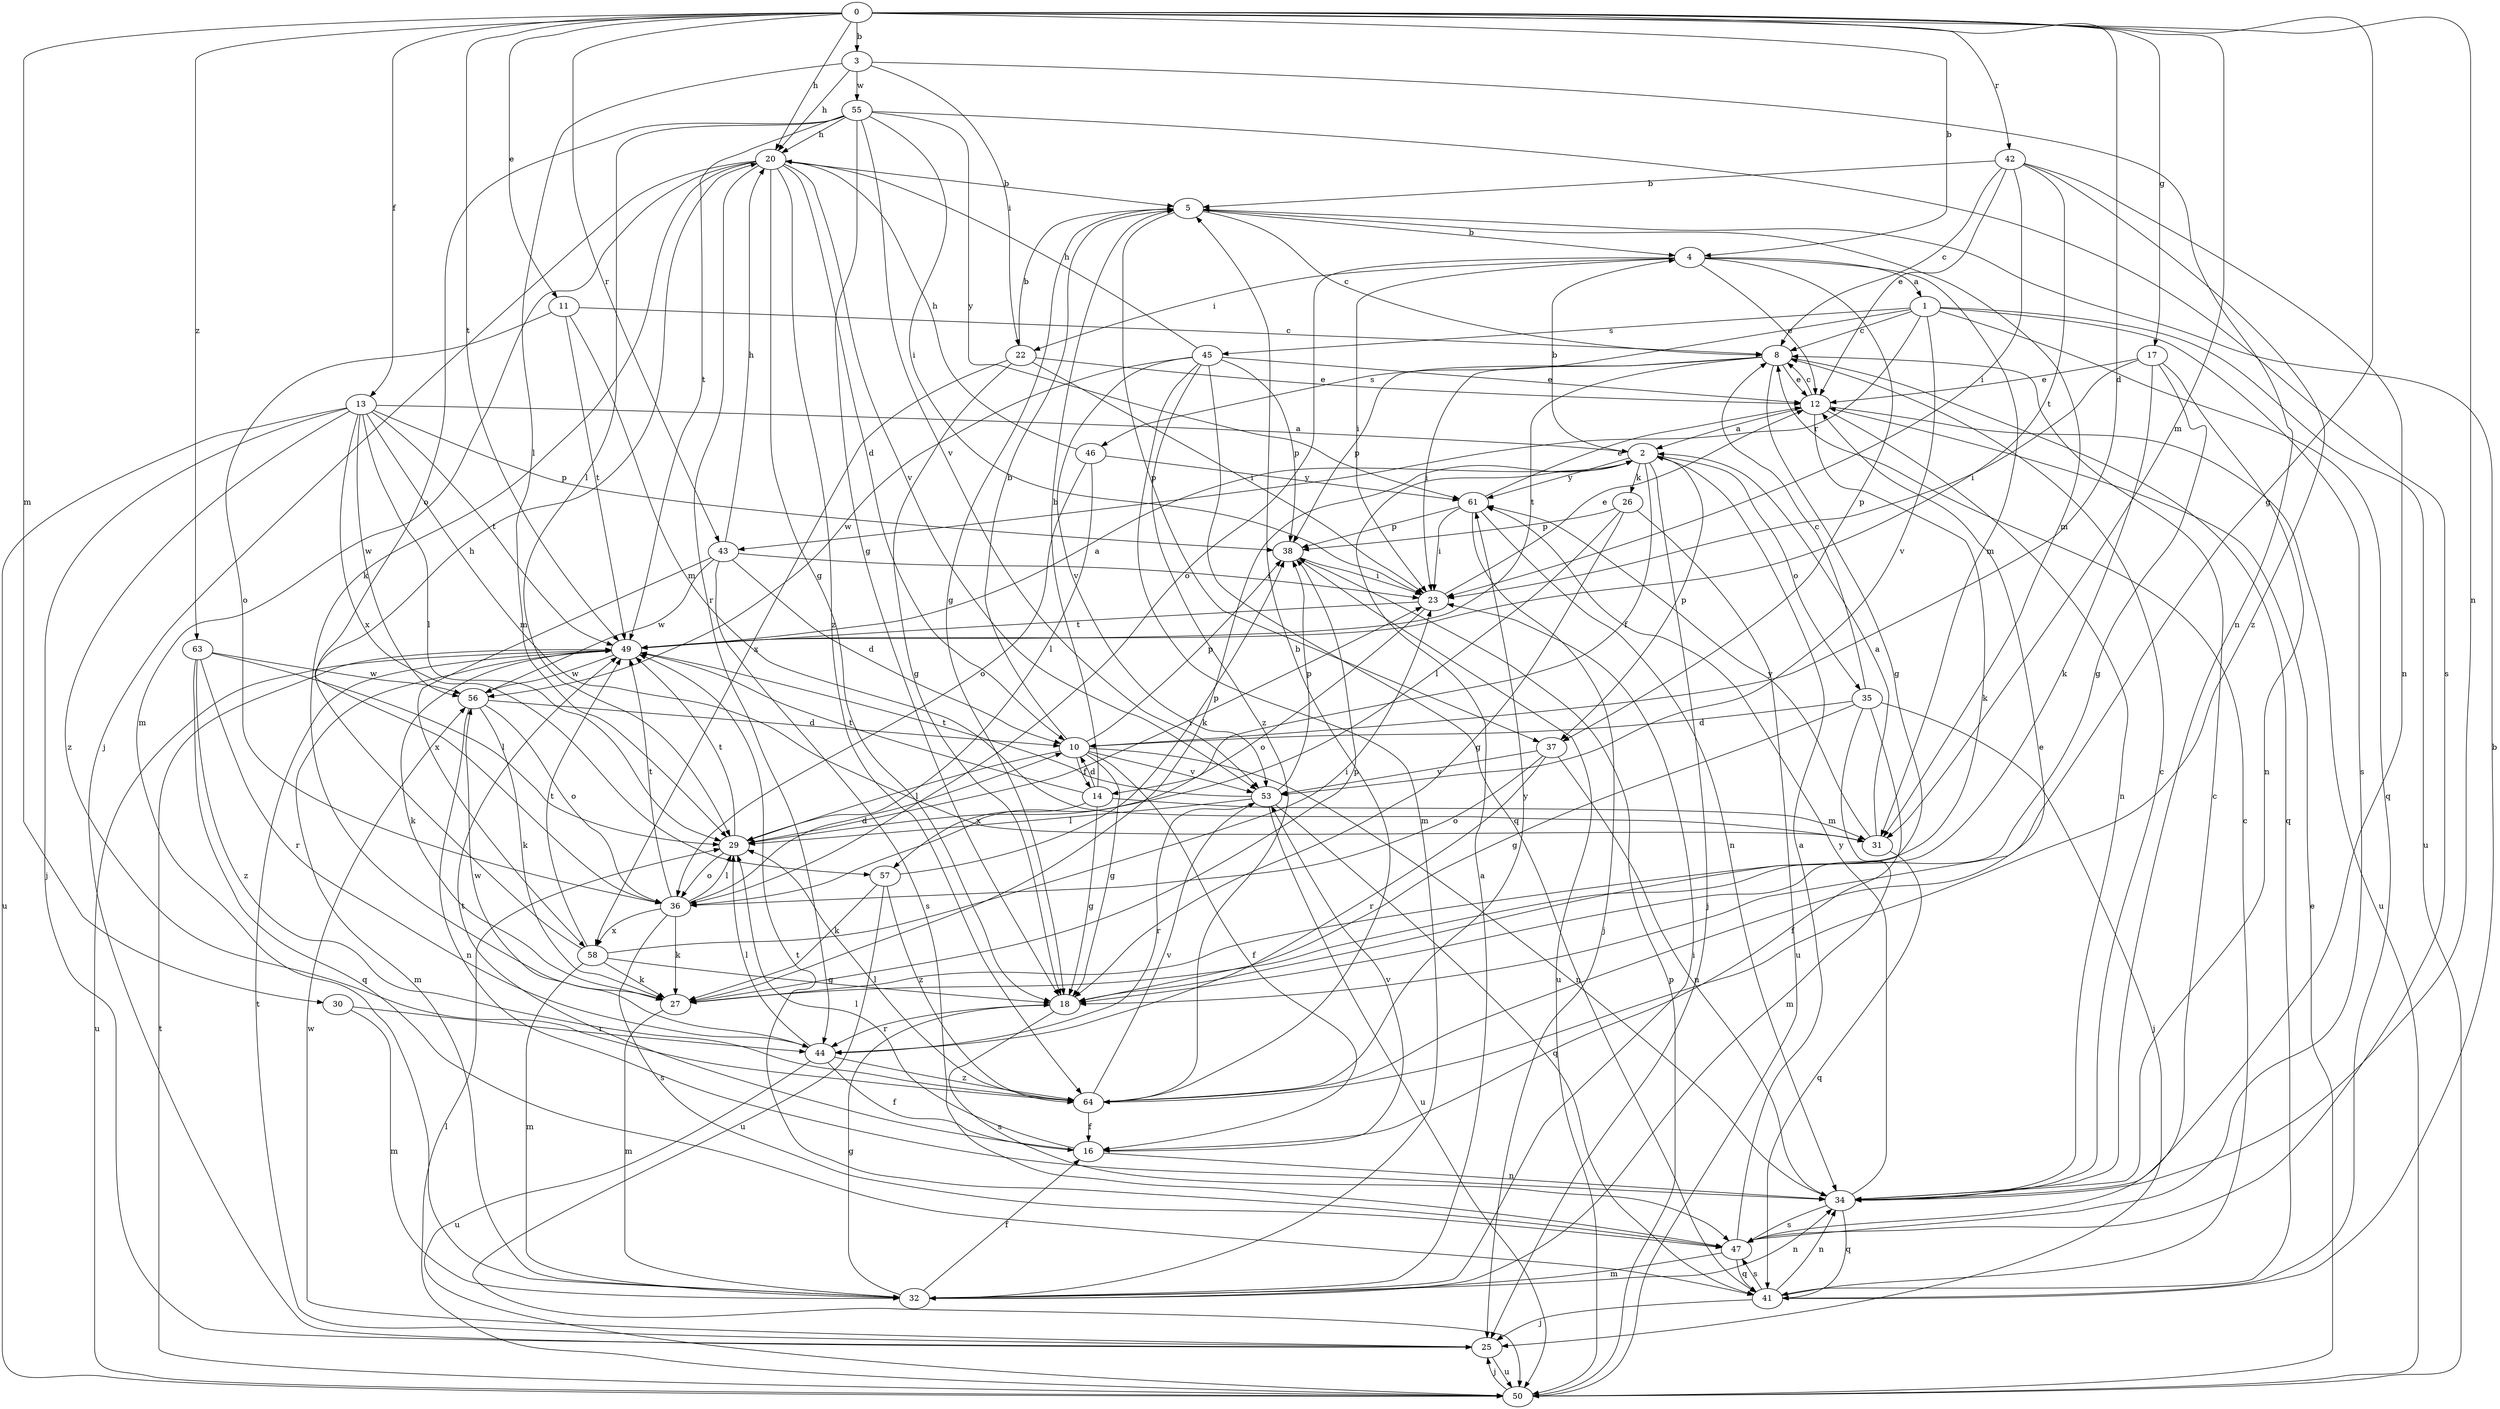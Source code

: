 strict digraph  {
0;
1;
2;
3;
4;
5;
8;
10;
11;
12;
13;
14;
16;
17;
18;
20;
22;
23;
25;
26;
27;
29;
30;
31;
32;
34;
35;
36;
37;
38;
41;
42;
43;
44;
45;
46;
47;
49;
50;
53;
55;
56;
57;
58;
61;
63;
64;
0 -> 3  [label=b];
0 -> 4  [label=b];
0 -> 10  [label=d];
0 -> 11  [label=e];
0 -> 13  [label=f];
0 -> 17  [label=g];
0 -> 18  [label=g];
0 -> 20  [label=h];
0 -> 30  [label=m];
0 -> 31  [label=m];
0 -> 34  [label=n];
0 -> 42  [label=r];
0 -> 43  [label=r];
0 -> 49  [label=t];
0 -> 63  [label=z];
1 -> 8  [label=c];
1 -> 41  [label=q];
1 -> 43  [label=r];
1 -> 45  [label=s];
1 -> 46  [label=s];
1 -> 47  [label=s];
1 -> 50  [label=u];
1 -> 53  [label=v];
2 -> 4  [label=b];
2 -> 14  [label=f];
2 -> 25  [label=j];
2 -> 26  [label=k];
2 -> 27  [label=k];
2 -> 35  [label=o];
2 -> 37  [label=p];
2 -> 61  [label=y];
3 -> 20  [label=h];
3 -> 22  [label=i];
3 -> 29  [label=l];
3 -> 34  [label=n];
3 -> 55  [label=w];
4 -> 1  [label=a];
4 -> 12  [label=e];
4 -> 22  [label=i];
4 -> 23  [label=i];
4 -> 31  [label=m];
4 -> 36  [label=o];
4 -> 37  [label=p];
5 -> 4  [label=b];
5 -> 8  [label=c];
5 -> 18  [label=g];
5 -> 31  [label=m];
5 -> 37  [label=p];
8 -> 12  [label=e];
8 -> 18  [label=g];
8 -> 23  [label=i];
8 -> 38  [label=p];
8 -> 41  [label=q];
8 -> 49  [label=t];
10 -> 5  [label=b];
10 -> 14  [label=f];
10 -> 16  [label=f];
10 -> 18  [label=g];
10 -> 29  [label=l];
10 -> 34  [label=n];
10 -> 38  [label=p];
10 -> 53  [label=v];
11 -> 8  [label=c];
11 -> 31  [label=m];
11 -> 36  [label=o];
11 -> 49  [label=t];
12 -> 2  [label=a];
12 -> 8  [label=c];
12 -> 27  [label=k];
12 -> 34  [label=n];
12 -> 50  [label=u];
13 -> 2  [label=a];
13 -> 25  [label=j];
13 -> 29  [label=l];
13 -> 31  [label=m];
13 -> 38  [label=p];
13 -> 49  [label=t];
13 -> 50  [label=u];
13 -> 56  [label=w];
13 -> 57  [label=x];
13 -> 64  [label=z];
14 -> 5  [label=b];
14 -> 10  [label=d];
14 -> 18  [label=g];
14 -> 31  [label=m];
14 -> 49  [label=t];
14 -> 57  [label=x];
16 -> 29  [label=l];
16 -> 34  [label=n];
16 -> 49  [label=t];
16 -> 53  [label=v];
17 -> 12  [label=e];
17 -> 18  [label=g];
17 -> 23  [label=i];
17 -> 27  [label=k];
17 -> 34  [label=n];
18 -> 44  [label=r];
18 -> 47  [label=s];
20 -> 5  [label=b];
20 -> 10  [label=d];
20 -> 18  [label=g];
20 -> 25  [label=j];
20 -> 27  [label=k];
20 -> 32  [label=m];
20 -> 44  [label=r];
20 -> 53  [label=v];
20 -> 64  [label=z];
22 -> 5  [label=b];
22 -> 12  [label=e];
22 -> 18  [label=g];
22 -> 23  [label=i];
22 -> 58  [label=x];
23 -> 12  [label=e];
23 -> 36  [label=o];
23 -> 49  [label=t];
25 -> 49  [label=t];
25 -> 50  [label=u];
25 -> 56  [label=w];
26 -> 18  [label=g];
26 -> 29  [label=l];
26 -> 38  [label=p];
26 -> 50  [label=u];
27 -> 32  [label=m];
27 -> 38  [label=p];
29 -> 23  [label=i];
29 -> 36  [label=o];
29 -> 49  [label=t];
30 -> 32  [label=m];
30 -> 44  [label=r];
31 -> 2  [label=a];
31 -> 41  [label=q];
31 -> 61  [label=y];
32 -> 2  [label=a];
32 -> 16  [label=f];
32 -> 18  [label=g];
32 -> 23  [label=i];
32 -> 34  [label=n];
34 -> 8  [label=c];
34 -> 41  [label=q];
34 -> 47  [label=s];
34 -> 61  [label=y];
35 -> 8  [label=c];
35 -> 10  [label=d];
35 -> 16  [label=f];
35 -> 18  [label=g];
35 -> 25  [label=j];
35 -> 32  [label=m];
36 -> 10  [label=d];
36 -> 27  [label=k];
36 -> 29  [label=l];
36 -> 47  [label=s];
36 -> 49  [label=t];
36 -> 58  [label=x];
37 -> 34  [label=n];
37 -> 36  [label=o];
37 -> 44  [label=r];
37 -> 53  [label=v];
38 -> 23  [label=i];
38 -> 50  [label=u];
41 -> 5  [label=b];
41 -> 8  [label=c];
41 -> 25  [label=j];
41 -> 34  [label=n];
41 -> 47  [label=s];
42 -> 5  [label=b];
42 -> 8  [label=c];
42 -> 12  [label=e];
42 -> 23  [label=i];
42 -> 34  [label=n];
42 -> 49  [label=t];
42 -> 64  [label=z];
43 -> 10  [label=d];
43 -> 20  [label=h];
43 -> 23  [label=i];
43 -> 47  [label=s];
43 -> 56  [label=w];
43 -> 58  [label=x];
44 -> 16  [label=f];
44 -> 29  [label=l];
44 -> 50  [label=u];
44 -> 56  [label=w];
44 -> 64  [label=z];
45 -> 12  [label=e];
45 -> 20  [label=h];
45 -> 32  [label=m];
45 -> 38  [label=p];
45 -> 41  [label=q];
45 -> 53  [label=v];
45 -> 56  [label=w];
45 -> 64  [label=z];
46 -> 20  [label=h];
46 -> 29  [label=l];
46 -> 36  [label=o];
46 -> 61  [label=y];
47 -> 2  [label=a];
47 -> 8  [label=c];
47 -> 32  [label=m];
47 -> 41  [label=q];
47 -> 49  [label=t];
49 -> 2  [label=a];
49 -> 27  [label=k];
49 -> 32  [label=m];
49 -> 50  [label=u];
49 -> 56  [label=w];
50 -> 12  [label=e];
50 -> 25  [label=j];
50 -> 29  [label=l];
50 -> 38  [label=p];
50 -> 49  [label=t];
53 -> 29  [label=l];
53 -> 38  [label=p];
53 -> 41  [label=q];
53 -> 44  [label=r];
53 -> 49  [label=t];
53 -> 50  [label=u];
55 -> 18  [label=g];
55 -> 20  [label=h];
55 -> 23  [label=i];
55 -> 29  [label=l];
55 -> 36  [label=o];
55 -> 47  [label=s];
55 -> 49  [label=t];
55 -> 53  [label=v];
55 -> 61  [label=y];
56 -> 10  [label=d];
56 -> 27  [label=k];
56 -> 34  [label=n];
56 -> 36  [label=o];
57 -> 27  [label=k];
57 -> 38  [label=p];
57 -> 50  [label=u];
57 -> 64  [label=z];
58 -> 18  [label=g];
58 -> 20  [label=h];
58 -> 23  [label=i];
58 -> 27  [label=k];
58 -> 32  [label=m];
58 -> 49  [label=t];
61 -> 12  [label=e];
61 -> 23  [label=i];
61 -> 25  [label=j];
61 -> 34  [label=n];
61 -> 38  [label=p];
63 -> 29  [label=l];
63 -> 41  [label=q];
63 -> 44  [label=r];
63 -> 56  [label=w];
63 -> 64  [label=z];
64 -> 5  [label=b];
64 -> 12  [label=e];
64 -> 16  [label=f];
64 -> 29  [label=l];
64 -> 53  [label=v];
64 -> 61  [label=y];
}
